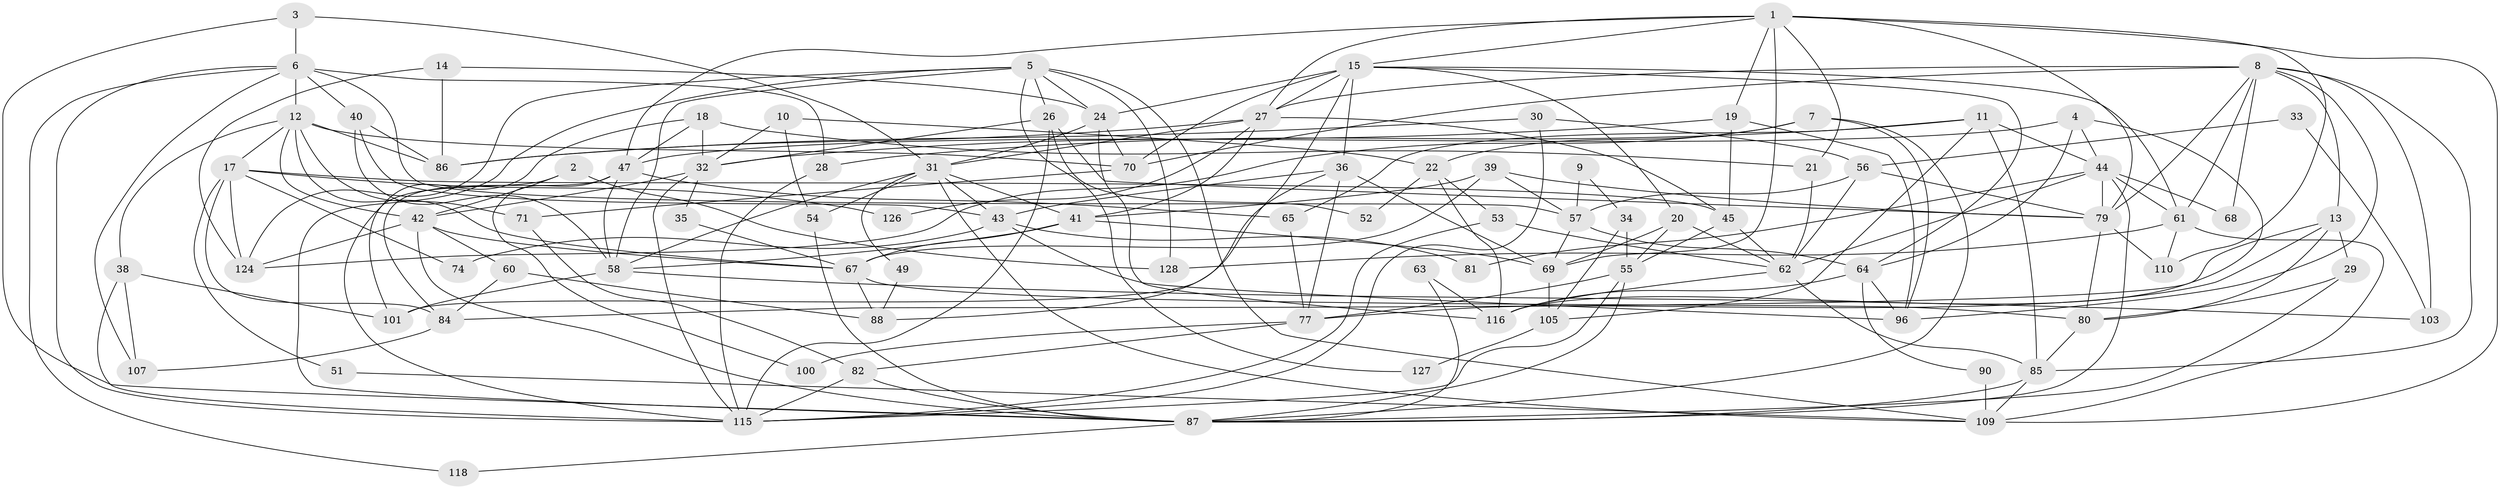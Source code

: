 // original degree distribution, {6: 0.109375, 3: 0.25, 4: 0.234375, 5: 0.2109375, 2: 0.15625, 7: 0.0234375, 8: 0.015625}
// Generated by graph-tools (version 1.1) at 2025/11/02/27/25 16:11:24]
// undirected, 89 vertices, 213 edges
graph export_dot {
graph [start="1"]
  node [color=gray90,style=filled];
  1 [super="+121"];
  2 [super="+16"];
  3;
  4;
  5 [super="+120"];
  6 [super="+78"];
  7 [super="+91"];
  8 [super="+119"];
  9;
  10;
  11 [super="+23"];
  12 [super="+37"];
  13 [super="+125"];
  14;
  15 [super="+59"];
  17 [super="+25"];
  18;
  19 [super="+106"];
  20;
  21;
  22;
  24 [super="+83"];
  26 [super="+97"];
  27 [super="+95"];
  28;
  29;
  30;
  31 [super="+50"];
  32 [super="+104"];
  33;
  34;
  35;
  36 [super="+89"];
  38;
  39 [super="+46"];
  40;
  41 [super="+114"];
  42 [super="+48"];
  43 [super="+73"];
  44 [super="+122"];
  45 [super="+66"];
  47 [super="+76"];
  49;
  51;
  52;
  53;
  54 [super="+102"];
  55 [super="+111"];
  56;
  57;
  58 [super="+72"];
  60;
  61;
  62 [super="+75"];
  63;
  64 [super="+112"];
  65;
  67 [super="+113"];
  68;
  69 [super="+93"];
  70 [super="+108"];
  71;
  74;
  77 [super="+94"];
  79 [super="+98"];
  80;
  81;
  82;
  84;
  85 [super="+92"];
  86;
  87 [super="+99"];
  88;
  90;
  96;
  100;
  101;
  103;
  105;
  107;
  109;
  110;
  115 [super="+123"];
  116 [super="+117"];
  118;
  124;
  126;
  127;
  128;
  1 -- 109;
  1 -- 19;
  1 -- 21;
  1 -- 27;
  1 -- 15;
  1 -- 110;
  1 -- 79;
  1 -- 69;
  1 -- 47;
  2 -- 42;
  2 -- 128;
  2 -- 115;
  3 -- 31;
  3 -- 87;
  3 -- 6;
  4 -- 44;
  4 -- 47;
  4 -- 116;
  4 -- 64;
  5 -- 109;
  5 -- 24;
  5 -- 128;
  5 -- 26;
  5 -- 124;
  5 -- 127;
  5 -- 58;
  5 -- 87;
  6 -- 57;
  6 -- 107;
  6 -- 115;
  6 -- 118;
  6 -- 40;
  6 -- 12;
  6 -- 28;
  7 -- 124;
  7 -- 87;
  7 -- 96;
  7 -- 22;
  8 -- 61;
  8 -- 68;
  8 -- 70;
  8 -- 96;
  8 -- 85;
  8 -- 103;
  8 -- 27;
  8 -- 79;
  8 -- 13;
  9 -- 57;
  9 -- 34;
  10 -- 22;
  10 -- 32;
  10 -- 54;
  11 -- 28;
  11 -- 65;
  11 -- 105;
  11 -- 85;
  11 -- 44;
  12 -- 42;
  12 -- 17;
  12 -- 86;
  12 -- 38;
  12 -- 71;
  12 -- 67;
  12 -- 70;
  13 -- 84;
  13 -- 80;
  13 -- 29;
  13 -- 77;
  14 -- 24;
  14 -- 86;
  14 -- 124;
  15 -- 20;
  15 -- 70;
  15 -- 36;
  15 -- 88;
  15 -- 27;
  15 -- 61;
  15 -- 24;
  15 -- 64;
  17 -- 124;
  17 -- 51;
  17 -- 126;
  17 -- 74;
  17 -- 84;
  17 -- 45;
  18 -- 21;
  18 -- 47;
  18 -- 32;
  18 -- 101;
  19 -- 96;
  19 -- 32;
  19 -- 45;
  20 -- 55;
  20 -- 62;
  20 -- 69;
  21 -- 62;
  22 -- 53;
  22 -- 116;
  22 -- 52;
  24 -- 31;
  24 -- 116;
  24 -- 70;
  26 -- 79;
  26 -- 32;
  26 -- 115;
  26 -- 52;
  27 -- 126;
  27 -- 86;
  27 -- 45;
  27 -- 31;
  27 -- 41;
  28 -- 115;
  29 -- 80;
  29 -- 87;
  30 -- 56;
  30 -- 115;
  30 -- 86;
  31 -- 58;
  31 -- 49;
  31 -- 54;
  31 -- 41;
  31 -- 43;
  31 -- 109;
  32 -- 115;
  32 -- 35;
  32 -- 42;
  33 -- 103;
  33 -- 56;
  34 -- 55;
  34 -- 105;
  35 -- 67;
  36 -- 101;
  36 -- 43;
  36 -- 77;
  36 -- 69;
  38 -- 101;
  38 -- 107;
  38 -- 115;
  39 -- 79;
  39 -- 41;
  39 -- 67;
  39 -- 57;
  40 -- 86;
  40 -- 43;
  40 -- 58;
  41 -- 69;
  41 -- 58;
  41 -- 67;
  42 -- 60;
  42 -- 87;
  42 -- 67;
  42 -- 124;
  43 -- 81;
  43 -- 96;
  43 -- 74;
  44 -- 87;
  44 -- 62;
  44 -- 81;
  44 -- 68;
  44 -- 61;
  44 -- 79;
  45 -- 55;
  45 -- 62;
  47 -- 84;
  47 -- 65;
  47 -- 100;
  47 -- 58;
  49 -- 88;
  51 -- 109;
  53 -- 115;
  53 -- 62;
  54 -- 87;
  55 -- 77;
  55 -- 115;
  55 -- 87;
  56 -- 62;
  56 -- 57;
  56 -- 79;
  57 -- 69;
  57 -- 64;
  58 -- 101;
  58 -- 103;
  60 -- 88;
  60 -- 84;
  61 -- 109;
  61 -- 110;
  61 -- 128;
  62 -- 116;
  62 -- 85 [weight=2];
  63 -- 116;
  63 -- 87;
  64 -- 96;
  64 -- 116;
  64 -- 90;
  65 -- 77;
  67 -- 80;
  67 -- 88;
  69 -- 105;
  70 -- 71;
  71 -- 82;
  77 -- 82;
  77 -- 100;
  79 -- 80;
  79 -- 110;
  80 -- 85;
  82 -- 87;
  82 -- 115;
  84 -- 107;
  85 -- 109;
  85 -- 87;
  87 -- 118;
  90 -- 109;
  105 -- 127;
}
